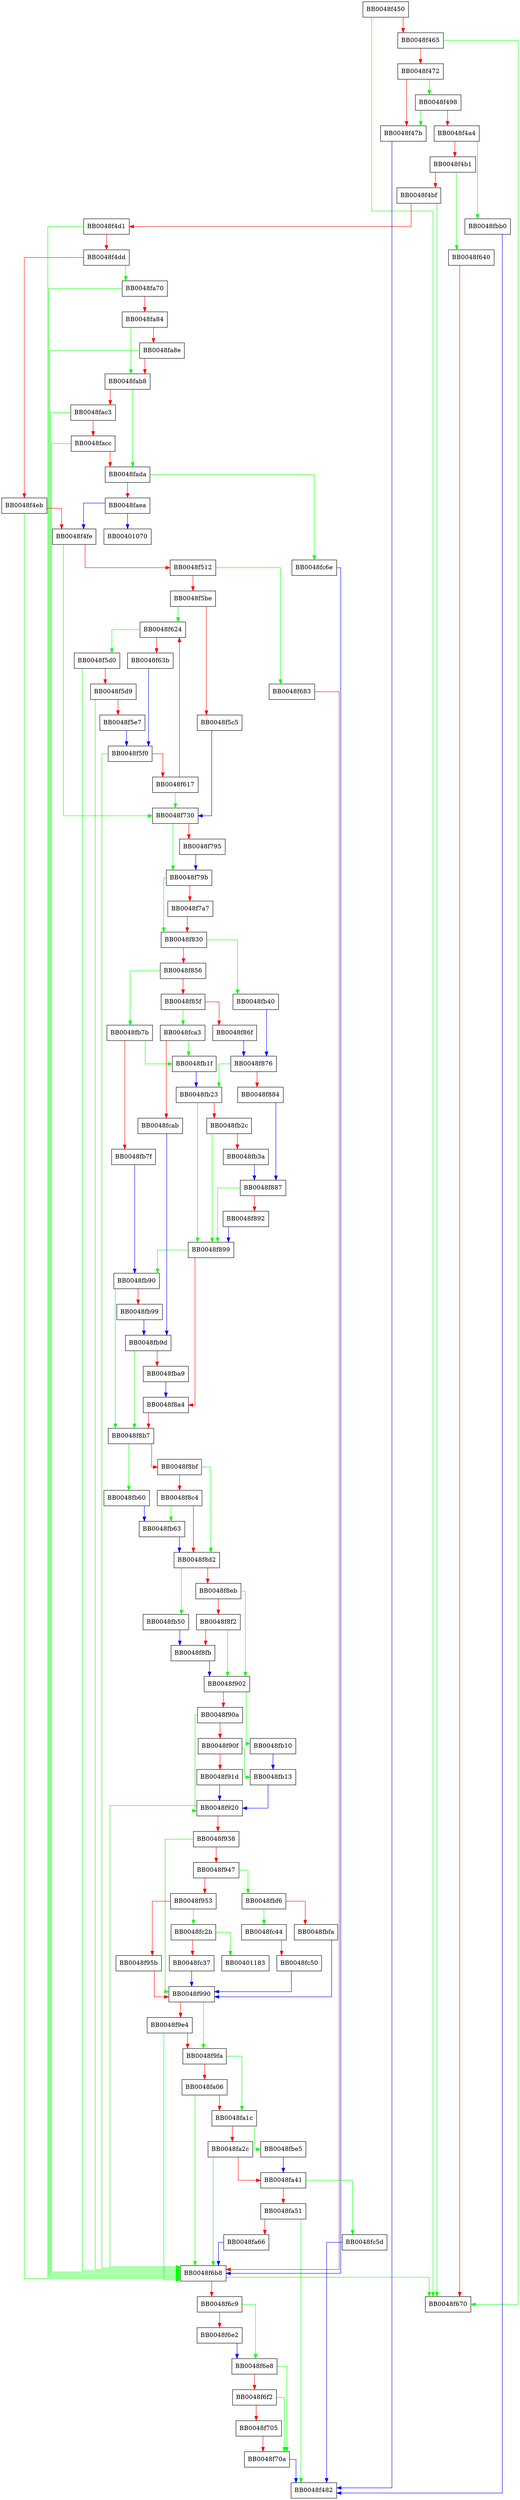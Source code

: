 digraph SSL_dup {
  node [shape="box"];
  graph [splines=ortho];
  BB0048f450 -> BB0048f670 [color="green"];
  BB0048f450 -> BB0048f465 [color="red"];
  BB0048f465 -> BB0048f670 [color="green"];
  BB0048f465 -> BB0048f472 [color="red"];
  BB0048f472 -> BB0048f498 [color="green"];
  BB0048f472 -> BB0048f47b [color="red"];
  BB0048f47b -> BB0048f482 [color="blue"];
  BB0048f498 -> BB0048f47b [color="green"];
  BB0048f498 -> BB0048f4a4 [color="red"];
  BB0048f4a4 -> BB0048fbb0 [color="green"];
  BB0048f4a4 -> BB0048f4b1 [color="red"];
  BB0048f4b1 -> BB0048f640 [color="green"];
  BB0048f4b1 -> BB0048f4bf [color="red"];
  BB0048f4bf -> BB0048f670 [color="green"];
  BB0048f4bf -> BB0048f4d1 [color="red"];
  BB0048f4d1 -> BB0048f6b8 [color="green"];
  BB0048f4d1 -> BB0048f4dd [color="red"];
  BB0048f4dd -> BB0048fa70 [color="green"];
  BB0048f4dd -> BB0048f4eb [color="red"];
  BB0048f4eb -> BB0048f6b8 [color="green"];
  BB0048f4eb -> BB0048f4fe [color="red"];
  BB0048f4fe -> BB0048f730 [color="green"];
  BB0048f4fe -> BB0048f512 [color="red"];
  BB0048f512 -> BB0048f683 [color="green"];
  BB0048f512 -> BB0048f5be [color="red"];
  BB0048f5be -> BB0048f624 [color="green"];
  BB0048f5be -> BB0048f5c5 [color="red"];
  BB0048f5c5 -> BB0048f730 [color="blue"];
  BB0048f5d0 -> BB0048f6b8 [color="green"];
  BB0048f5d0 -> BB0048f5d9 [color="red"];
  BB0048f5d9 -> BB0048f6b8 [color="green"];
  BB0048f5d9 -> BB0048f5e7 [color="red"];
  BB0048f5e7 -> BB0048f5f0 [color="blue"];
  BB0048f5f0 -> BB0048f6b8 [color="green"];
  BB0048f5f0 -> BB0048f617 [color="red"];
  BB0048f617 -> BB0048f730 [color="green"];
  BB0048f617 -> BB0048f624 [color="red"];
  BB0048f624 -> BB0048f5d0 [color="green"];
  BB0048f624 -> BB0048f63b [color="red"];
  BB0048f63b -> BB0048f5f0 [color="blue"];
  BB0048f640 -> BB0048f670 [color="red"];
  BB0048f683 -> BB0048f6b8 [color="red"];
  BB0048f6b8 -> BB0048f670 [color="green"];
  BB0048f6b8 -> BB0048f6c9 [color="red"];
  BB0048f6c9 -> BB0048f6e8 [color="green"];
  BB0048f6c9 -> BB0048f6e2 [color="red"];
  BB0048f6e2 -> BB0048f6e8 [color="blue"];
  BB0048f6e8 -> BB0048f70a [color="green"];
  BB0048f6e8 -> BB0048f6f2 [color="red"];
  BB0048f6f2 -> BB0048f70a [color="green"];
  BB0048f6f2 -> BB0048f705 [color="red"];
  BB0048f705 -> BB0048f70a [color="red"];
  BB0048f70a -> BB0048f482 [color="blue"];
  BB0048f730 -> BB0048f79b [color="green"];
  BB0048f730 -> BB0048f795 [color="red"];
  BB0048f795 -> BB0048f79b [color="blue"];
  BB0048f79b -> BB0048f830 [color="green"];
  BB0048f79b -> BB0048f7a7 [color="red"];
  BB0048f7a7 -> BB0048f830 [color="red"];
  BB0048f830 -> BB0048fb40 [color="green"];
  BB0048f830 -> BB0048f856 [color="red"];
  BB0048f856 -> BB0048fb7b [color="green"];
  BB0048f856 -> BB0048f85f [color="red"];
  BB0048f85f -> BB0048fca3 [color="green"];
  BB0048f85f -> BB0048f86f [color="red"];
  BB0048f86f -> BB0048f876 [color="blue"];
  BB0048f876 -> BB0048fb23 [color="green"];
  BB0048f876 -> BB0048f884 [color="red"];
  BB0048f884 -> BB0048f887 [color="blue"];
  BB0048f887 -> BB0048f899 [color="green"];
  BB0048f887 -> BB0048f892 [color="red"];
  BB0048f892 -> BB0048f899 [color="blue"];
  BB0048f899 -> BB0048fb90 [color="green"];
  BB0048f899 -> BB0048f8a4 [color="red"];
  BB0048f8a4 -> BB0048f8b7 [color="red"];
  BB0048f8b7 -> BB0048fb60 [color="green"];
  BB0048f8b7 -> BB0048f8bf [color="red"];
  BB0048f8bf -> BB0048f8d2 [color="green"];
  BB0048f8bf -> BB0048f8c4 [color="red"];
  BB0048f8c4 -> BB0048fb63 [color="green"];
  BB0048f8c4 -> BB0048f8d2 [color="red"];
  BB0048f8d2 -> BB0048fb50 [color="green"];
  BB0048f8d2 -> BB0048f8eb [color="red"];
  BB0048f8eb -> BB0048f902 [color="green"];
  BB0048f8eb -> BB0048f8f2 [color="red"];
  BB0048f8f2 -> BB0048f902 [color="green"];
  BB0048f8f2 -> BB0048f8fb [color="red"];
  BB0048f8fb -> BB0048f902 [color="blue"];
  BB0048f902 -> BB0048fb10 [color="green"];
  BB0048f902 -> BB0048f90a [color="red"];
  BB0048f90a -> BB0048f920 [color="green"];
  BB0048f90a -> BB0048f90f [color="red"];
  BB0048f90f -> BB0048fb13 [color="green"];
  BB0048f90f -> BB0048f91d [color="red"];
  BB0048f91d -> BB0048f920 [color="blue"];
  BB0048f920 -> BB0048f6b8 [color="green"];
  BB0048f920 -> BB0048f938 [color="red"];
  BB0048f938 -> BB0048f990 [color="green"];
  BB0048f938 -> BB0048f947 [color="red"];
  BB0048f947 -> BB0048fbf6 [color="green"];
  BB0048f947 -> BB0048f953 [color="red"];
  BB0048f953 -> BB0048fc2b [color="green"];
  BB0048f953 -> BB0048f95b [color="red"];
  BB0048f95b -> BB0048f990 [color="red"];
  BB0048f990 -> BB0048f9fa [color="green"];
  BB0048f990 -> BB0048f9e4 [color="red"];
  BB0048f9e4 -> BB0048f6b8 [color="green"];
  BB0048f9e4 -> BB0048f9fa [color="red"];
  BB0048f9fa -> BB0048fa1c [color="green"];
  BB0048f9fa -> BB0048fa06 [color="red"];
  BB0048fa06 -> BB0048f6b8 [color="green"];
  BB0048fa06 -> BB0048fa1c [color="red"];
  BB0048fa1c -> BB0048fbe5 [color="green"];
  BB0048fa1c -> BB0048fa2c [color="red"];
  BB0048fa2c -> BB0048f6b8 [color="green"];
  BB0048fa2c -> BB0048fa41 [color="red"];
  BB0048fa41 -> BB0048fc5d [color="green"];
  BB0048fa41 -> BB0048fa51 [color="red"];
  BB0048fa51 -> BB0048f482 [color="green"];
  BB0048fa51 -> BB0048fa66 [color="red"];
  BB0048fa66 -> BB0048f6b8 [color="blue"];
  BB0048fa70 -> BB0048f6b8 [color="green"];
  BB0048fa70 -> BB0048fa84 [color="red"];
  BB0048fa84 -> BB0048fab8 [color="green"];
  BB0048fa84 -> BB0048fa8e [color="red"];
  BB0048fa8e -> BB0048f6b8 [color="green"];
  BB0048fa8e -> BB0048fab8 [color="red"];
  BB0048fab8 -> BB0048fada [color="green"];
  BB0048fab8 -> BB0048fac3 [color="red"];
  BB0048fac3 -> BB0048f6b8 [color="green"];
  BB0048fac3 -> BB0048facc [color="red"];
  BB0048facc -> BB0048f6b8 [color="green"];
  BB0048facc -> BB0048fada [color="red"];
  BB0048fada -> BB0048fc6e [color="green"];
  BB0048fada -> BB0048faea [color="red"];
  BB0048faea -> BB00401070 [color="blue"];
  BB0048faea -> BB0048f4fe [color="blue"];
  BB0048fb10 -> BB0048fb13 [color="blue"];
  BB0048fb13 -> BB0048f920 [color="blue"];
  BB0048fb1f -> BB0048fb23 [color="blue"];
  BB0048fb23 -> BB0048f899 [color="green"];
  BB0048fb23 -> BB0048fb2c [color="red"];
  BB0048fb2c -> BB0048f899 [color="green"];
  BB0048fb2c -> BB0048fb3a [color="red"];
  BB0048fb3a -> BB0048f887 [color="blue"];
  BB0048fb40 -> BB0048f876 [color="blue"];
  BB0048fb50 -> BB0048f8fb [color="blue"];
  BB0048fb60 -> BB0048fb63 [color="blue"];
  BB0048fb63 -> BB0048f8d2 [color="blue"];
  BB0048fb7b -> BB0048fb1f [color="green"];
  BB0048fb7b -> BB0048fb7f [color="red"];
  BB0048fb7f -> BB0048fb90 [color="blue"];
  BB0048fb90 -> BB0048f8b7 [color="green"];
  BB0048fb90 -> BB0048fb99 [color="red"];
  BB0048fb99 -> BB0048fb9d [color="blue"];
  BB0048fb9d -> BB0048f8b7 [color="green"];
  BB0048fb9d -> BB0048fba9 [color="red"];
  BB0048fba9 -> BB0048f8a4 [color="blue"];
  BB0048fbb0 -> BB0048f482 [color="blue"];
  BB0048fbe5 -> BB0048fa41 [color="blue"];
  BB0048fbf6 -> BB0048fc44 [color="green"];
  BB0048fbf6 -> BB0048fbfa [color="red"];
  BB0048fbfa -> BB0048f990 [color="blue"];
  BB0048fc2b -> BB00401183 [color="green"];
  BB0048fc2b -> BB0048fc37 [color="red"];
  BB0048fc37 -> BB0048f990 [color="blue"];
  BB0048fc44 -> BB0048fc50 [color="red"];
  BB0048fc50 -> BB0048f990 [color="blue"];
  BB0048fc5d -> BB0048f482 [color="blue"];
  BB0048fc6e -> BB0048f6b8 [color="blue"];
  BB0048fca3 -> BB0048fb1f [color="green"];
  BB0048fca3 -> BB0048fcab [color="red"];
  BB0048fcab -> BB0048fb9d [color="blue"];
}